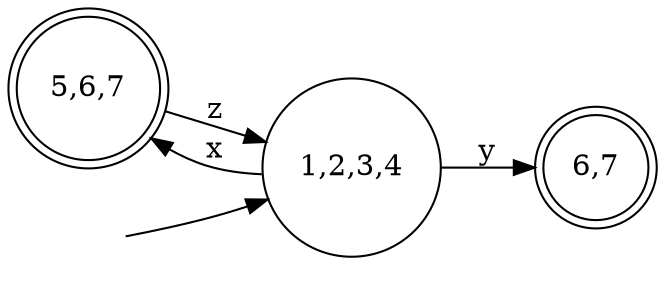 digraph finite_state_machine {
	rankdir=LR;
	size="8,5"
	node [shape = doublecircle]; N2 N3;
	node [shape = circle];
  0 [style = invis];
	N1 [label = "1,2,3,4"];
	N2 [label = "5,6,7"];
	N3 [label = "6,7"];
	0 ->  N1 [label = ""];
	N1 -> N2 [label = "x"];
	N1 -> N3 [label = "y"];
	N2 -> N1 [label = "z"];
}
